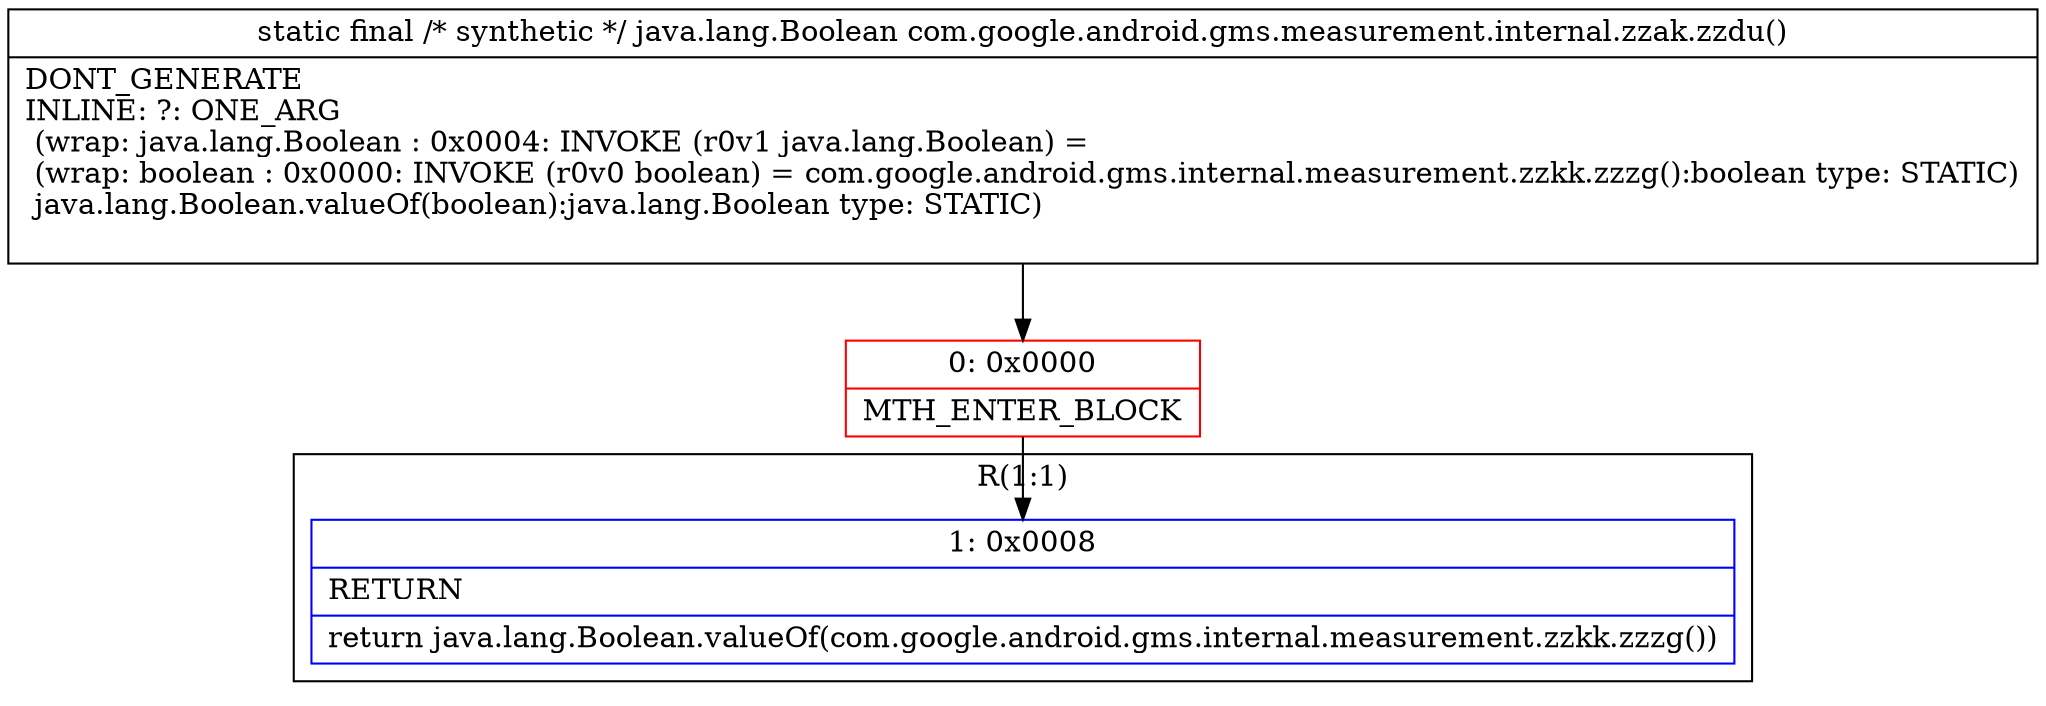 digraph "CFG forcom.google.android.gms.measurement.internal.zzak.zzdu()Ljava\/lang\/Boolean;" {
subgraph cluster_Region_537989457 {
label = "R(1:1)";
node [shape=record,color=blue];
Node_1 [shape=record,label="{1\:\ 0x0008|RETURN\l|return java.lang.Boolean.valueOf(com.google.android.gms.internal.measurement.zzkk.zzzg())\l}"];
}
Node_0 [shape=record,color=red,label="{0\:\ 0x0000|MTH_ENTER_BLOCK\l}"];
MethodNode[shape=record,label="{static final \/* synthetic *\/ java.lang.Boolean com.google.android.gms.measurement.internal.zzak.zzdu()  | DONT_GENERATE\lINLINE: ?: ONE_ARG  \l  (wrap: java.lang.Boolean : 0x0004: INVOKE  (r0v1 java.lang.Boolean) = \l  (wrap: boolean : 0x0000: INVOKE  (r0v0 boolean) =  com.google.android.gms.internal.measurement.zzkk.zzzg():boolean type: STATIC)\l java.lang.Boolean.valueOf(boolean):java.lang.Boolean type: STATIC)\l\l}"];
MethodNode -> Node_0;
Node_0 -> Node_1;
}

